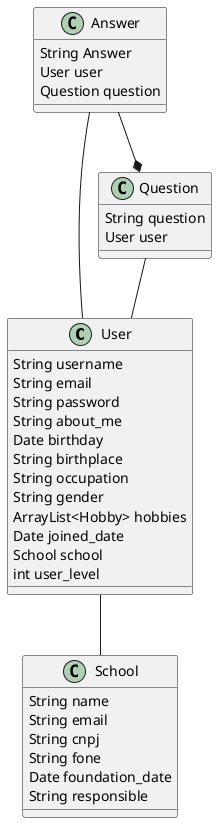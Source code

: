 @startuml
'https://plantuml.com/class-diagram

class User{
    String username
    String email
    String password
    String about_me
    Date birthday
    String birthplace
    String occupation
    String gender
    ArrayList<Hobby> hobbies
    Date joined_date
    School school
    int user_level
}

class Question{
    String question
    User user
}

class Answer{
    String Answer
    User user
    Question question

}

class School{
    String name
    String email
    String cnpj
    String fone
    Date foundation_date
    String responsible
}


User -- School
Question -- User
Answer --* Question
Answer -- User
@enduml